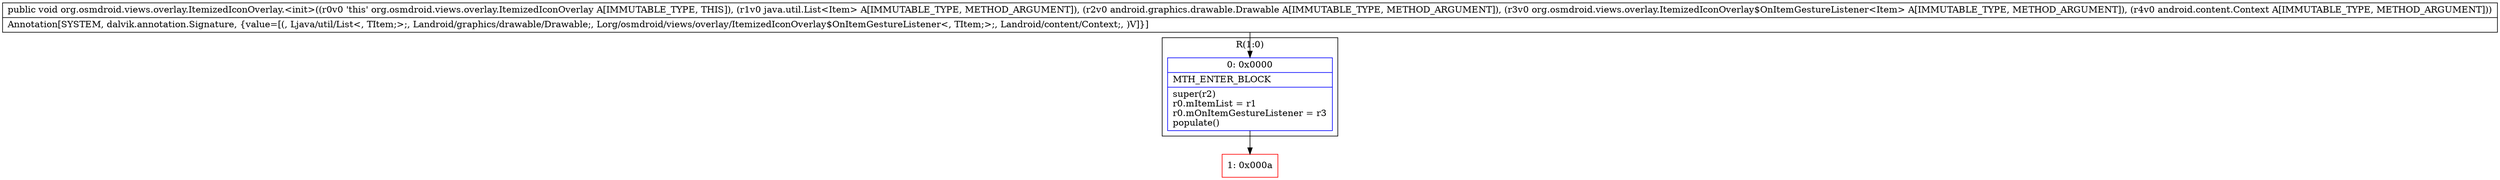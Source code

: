 digraph "CFG fororg.osmdroid.views.overlay.ItemizedIconOverlay.\<init\>(Ljava\/util\/List;Landroid\/graphics\/drawable\/Drawable;Lorg\/osmdroid\/views\/overlay\/ItemizedIconOverlay$OnItemGestureListener;Landroid\/content\/Context;)V" {
subgraph cluster_Region_1285428666 {
label = "R(1:0)";
node [shape=record,color=blue];
Node_0 [shape=record,label="{0\:\ 0x0000|MTH_ENTER_BLOCK\l|super(r2)\lr0.mItemList = r1\lr0.mOnItemGestureListener = r3\lpopulate()\l}"];
}
Node_1 [shape=record,color=red,label="{1\:\ 0x000a}"];
MethodNode[shape=record,label="{public void org.osmdroid.views.overlay.ItemizedIconOverlay.\<init\>((r0v0 'this' org.osmdroid.views.overlay.ItemizedIconOverlay A[IMMUTABLE_TYPE, THIS]), (r1v0 java.util.List\<Item\> A[IMMUTABLE_TYPE, METHOD_ARGUMENT]), (r2v0 android.graphics.drawable.Drawable A[IMMUTABLE_TYPE, METHOD_ARGUMENT]), (r3v0 org.osmdroid.views.overlay.ItemizedIconOverlay$OnItemGestureListener\<Item\> A[IMMUTABLE_TYPE, METHOD_ARGUMENT]), (r4v0 android.content.Context A[IMMUTABLE_TYPE, METHOD_ARGUMENT]))  | Annotation[SYSTEM, dalvik.annotation.Signature, \{value=[(, Ljava\/util\/List\<, TItem;\>;, Landroid\/graphics\/drawable\/Drawable;, Lorg\/osmdroid\/views\/overlay\/ItemizedIconOverlay$OnItemGestureListener\<, TItem;\>;, Landroid\/content\/Context;, )V]\}]\l}"];
MethodNode -> Node_0;
Node_0 -> Node_1;
}

